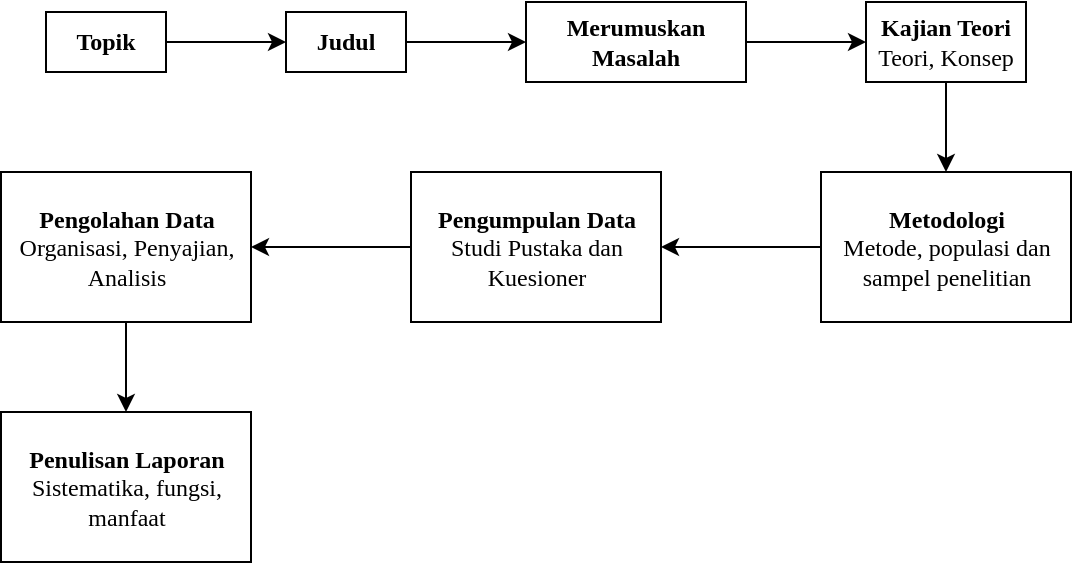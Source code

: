 <mxfile version="21.6.2" type="device">
  <diagram name="Halaman-1" id="yHuqTSvMMVe54GF11lf6">
    <mxGraphModel dx="1318" dy="562" grid="1" gridSize="10" guides="1" tooltips="1" connect="1" arrows="1" fold="1" page="1" pageScale="1" pageWidth="827" pageHeight="1169" math="0" shadow="0">
      <root>
        <mxCell id="0" />
        <mxCell id="1" parent="0" />
        <mxCell id="VrXOs4JPUoT8iEmRuTJn-3" value="" style="edgeStyle=orthogonalEdgeStyle;rounded=0;orthogonalLoop=1;jettySize=auto;html=1;" edge="1" parent="1" source="VrXOs4JPUoT8iEmRuTJn-1" target="VrXOs4JPUoT8iEmRuTJn-2">
          <mxGeometry relative="1" as="geometry" />
        </mxCell>
        <mxCell id="VrXOs4JPUoT8iEmRuTJn-1" value="&lt;font face=&quot;Times New Roman&quot;&gt;&lt;b&gt;Topik&lt;/b&gt;&lt;/font&gt;" style="rounded=0;whiteSpace=wrap;html=1;" vertex="1" parent="1">
          <mxGeometry x="50" y="200" width="60" height="30" as="geometry" />
        </mxCell>
        <mxCell id="VrXOs4JPUoT8iEmRuTJn-5" value="" style="edgeStyle=orthogonalEdgeStyle;rounded=0;orthogonalLoop=1;jettySize=auto;html=1;" edge="1" parent="1" source="VrXOs4JPUoT8iEmRuTJn-2" target="VrXOs4JPUoT8iEmRuTJn-4">
          <mxGeometry relative="1" as="geometry" />
        </mxCell>
        <mxCell id="VrXOs4JPUoT8iEmRuTJn-2" value="&lt;font face=&quot;Times New Roman&quot;&gt;&lt;b&gt;Judul&lt;/b&gt;&lt;/font&gt;" style="rounded=0;whiteSpace=wrap;html=1;" vertex="1" parent="1">
          <mxGeometry x="170" y="200" width="60" height="30" as="geometry" />
        </mxCell>
        <mxCell id="VrXOs4JPUoT8iEmRuTJn-8" value="" style="edgeStyle=orthogonalEdgeStyle;rounded=0;orthogonalLoop=1;jettySize=auto;html=1;" edge="1" parent="1" source="VrXOs4JPUoT8iEmRuTJn-4" target="VrXOs4JPUoT8iEmRuTJn-7">
          <mxGeometry relative="1" as="geometry" />
        </mxCell>
        <mxCell id="VrXOs4JPUoT8iEmRuTJn-4" value="&lt;font face=&quot;Times New Roman&quot;&gt;&lt;b&gt;Merumuskan Masalah&lt;/b&gt;&lt;/font&gt;" style="rounded=0;whiteSpace=wrap;html=1;" vertex="1" parent="1">
          <mxGeometry x="290" y="195" width="110" height="40" as="geometry" />
        </mxCell>
        <mxCell id="VrXOs4JPUoT8iEmRuTJn-10" value="" style="edgeStyle=orthogonalEdgeStyle;rounded=0;orthogonalLoop=1;jettySize=auto;html=1;" edge="1" parent="1" source="VrXOs4JPUoT8iEmRuTJn-7" target="VrXOs4JPUoT8iEmRuTJn-9">
          <mxGeometry relative="1" as="geometry" />
        </mxCell>
        <mxCell id="VrXOs4JPUoT8iEmRuTJn-7" value="&lt;font face=&quot;Times New Roman&quot;&gt;&lt;b&gt;Kajian Teori&lt;br&gt;&lt;/b&gt;Teori, Konsep&lt;br&gt;&lt;/font&gt;" style="rounded=0;whiteSpace=wrap;html=1;" vertex="1" parent="1">
          <mxGeometry x="460" y="195" width="80" height="40" as="geometry" />
        </mxCell>
        <mxCell id="VrXOs4JPUoT8iEmRuTJn-12" value="" style="edgeStyle=orthogonalEdgeStyle;rounded=0;orthogonalLoop=1;jettySize=auto;html=1;" edge="1" parent="1" source="VrXOs4JPUoT8iEmRuTJn-9" target="VrXOs4JPUoT8iEmRuTJn-11">
          <mxGeometry relative="1" as="geometry" />
        </mxCell>
        <mxCell id="VrXOs4JPUoT8iEmRuTJn-9" value="&lt;font face=&quot;Times New Roman&quot;&gt;&lt;b&gt;Metodologi&lt;/b&gt;&lt;br&gt;Metode, populasi dan sampel penelitian&lt;br&gt;&lt;/font&gt;" style="rounded=0;whiteSpace=wrap;html=1;" vertex="1" parent="1">
          <mxGeometry x="437.5" y="280" width="125" height="75" as="geometry" />
        </mxCell>
        <mxCell id="VrXOs4JPUoT8iEmRuTJn-14" value="" style="edgeStyle=orthogonalEdgeStyle;rounded=0;orthogonalLoop=1;jettySize=auto;html=1;" edge="1" parent="1" source="VrXOs4JPUoT8iEmRuTJn-11" target="VrXOs4JPUoT8iEmRuTJn-13">
          <mxGeometry relative="1" as="geometry" />
        </mxCell>
        <mxCell id="VrXOs4JPUoT8iEmRuTJn-11" value="&lt;font face=&quot;Times New Roman&quot;&gt;&lt;b&gt;Pengumpulan Data&lt;br&gt;&lt;/b&gt;Studi Pustaka dan Kuesioner&lt;br&gt;&lt;/font&gt;" style="rounded=0;whiteSpace=wrap;html=1;" vertex="1" parent="1">
          <mxGeometry x="232.5" y="280" width="125" height="75" as="geometry" />
        </mxCell>
        <mxCell id="VrXOs4JPUoT8iEmRuTJn-16" value="" style="edgeStyle=orthogonalEdgeStyle;rounded=0;orthogonalLoop=1;jettySize=auto;html=1;" edge="1" parent="1" source="VrXOs4JPUoT8iEmRuTJn-13" target="VrXOs4JPUoT8iEmRuTJn-15">
          <mxGeometry relative="1" as="geometry" />
        </mxCell>
        <mxCell id="VrXOs4JPUoT8iEmRuTJn-13" value="&lt;font face=&quot;Times New Roman&quot;&gt;&lt;b&gt;Pengolahan Data&lt;br&gt;&lt;/b&gt;Organisasi, Penyajian, Analisis&lt;br&gt;&lt;/font&gt;" style="rounded=0;whiteSpace=wrap;html=1;" vertex="1" parent="1">
          <mxGeometry x="27.5" y="280" width="125" height="75" as="geometry" />
        </mxCell>
        <mxCell id="VrXOs4JPUoT8iEmRuTJn-15" value="&lt;font face=&quot;Times New Roman&quot;&gt;&lt;b&gt;Penulisan Laporan&lt;br&gt;&lt;/b&gt;Sistematika, fungsi, manfaat&lt;br&gt;&lt;/font&gt;" style="rounded=0;whiteSpace=wrap;html=1;" vertex="1" parent="1">
          <mxGeometry x="27.5" y="400" width="125" height="75" as="geometry" />
        </mxCell>
      </root>
    </mxGraphModel>
  </diagram>
</mxfile>
